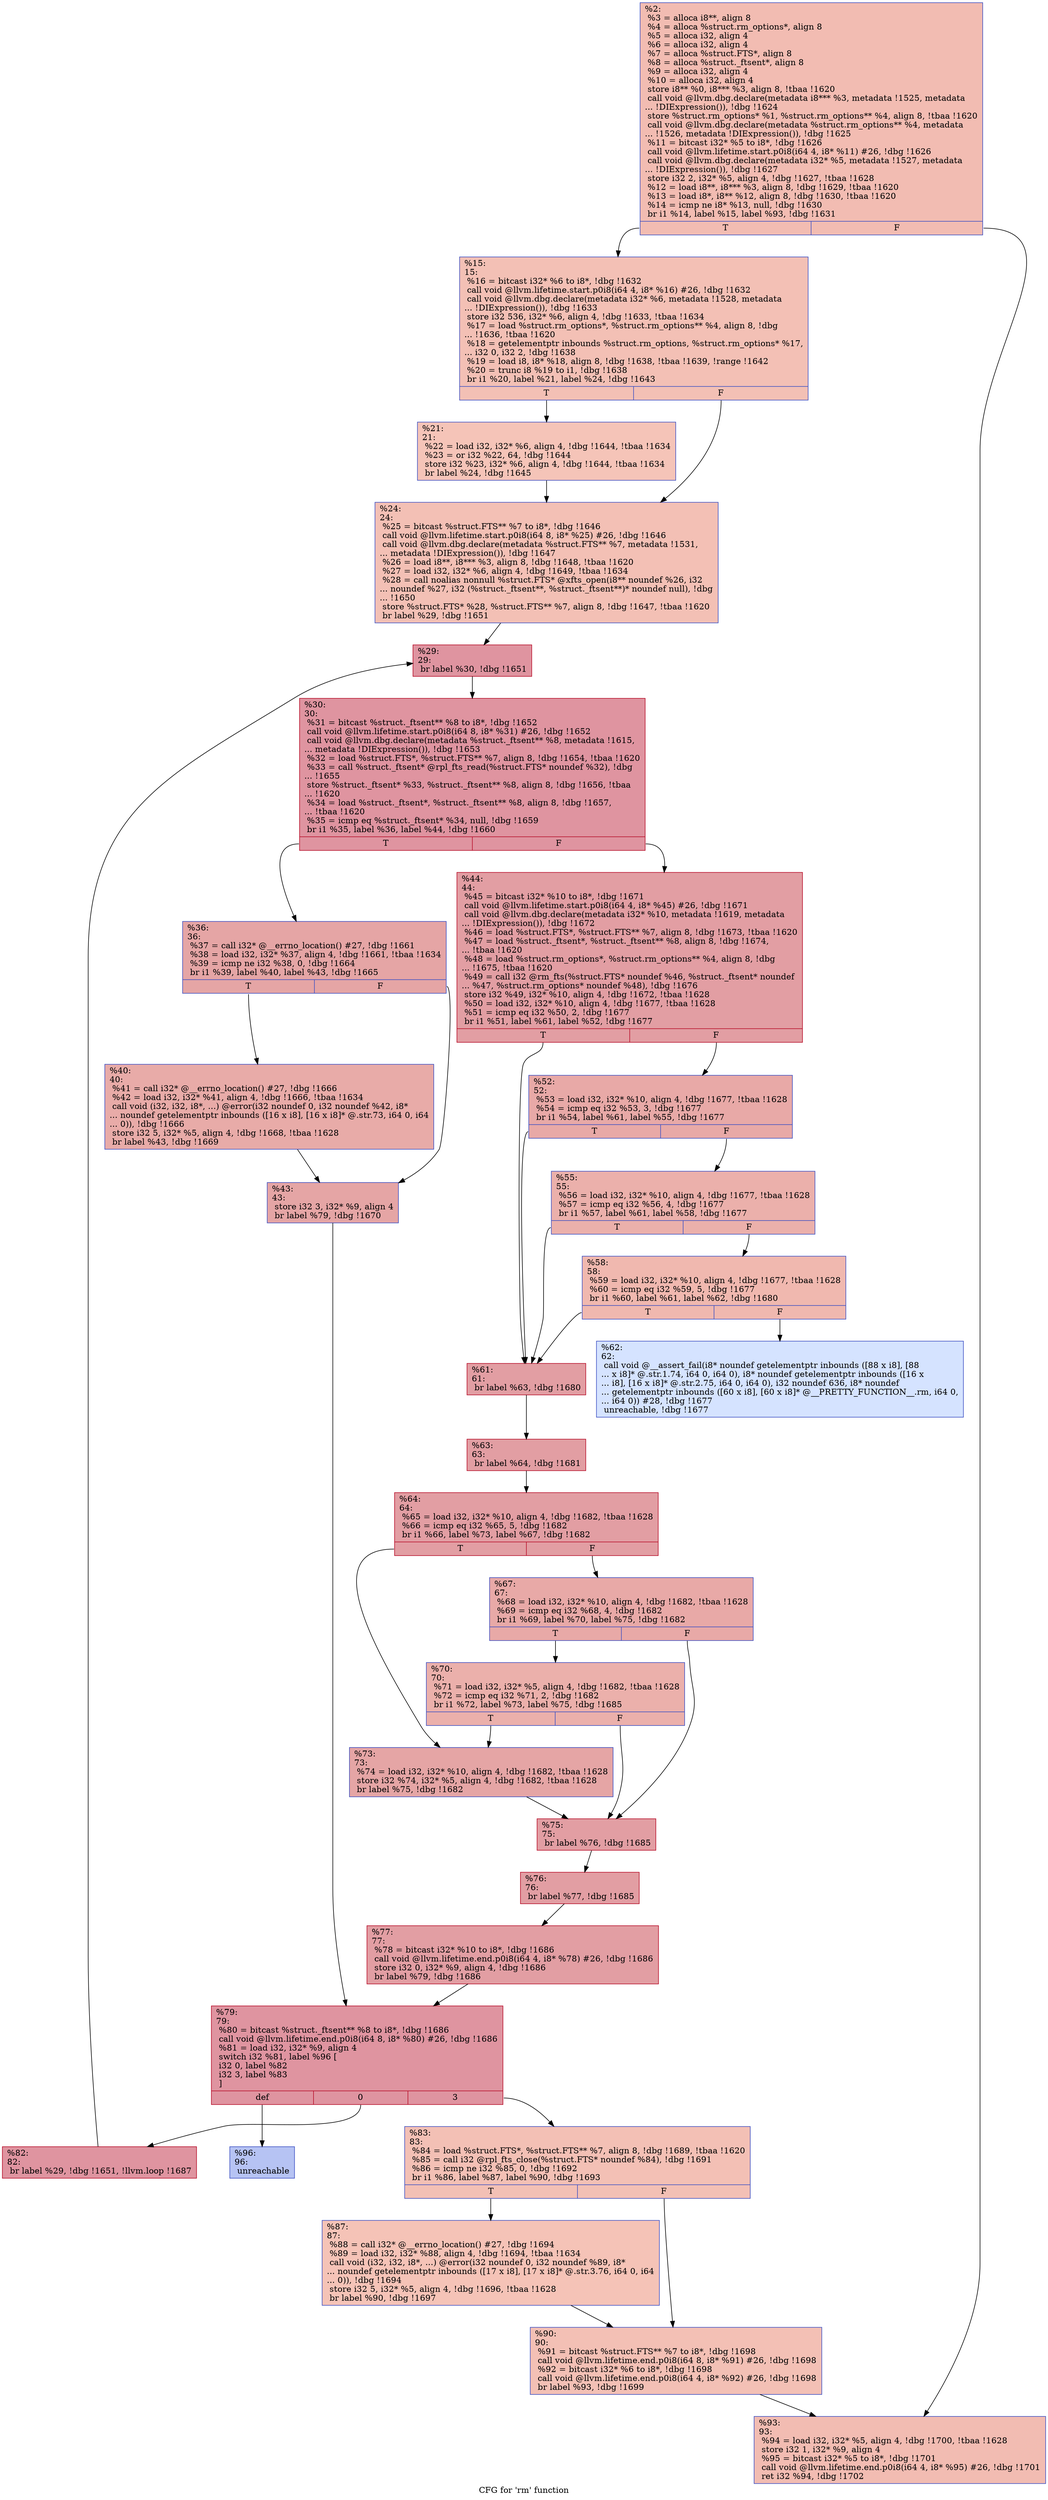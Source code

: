 digraph "CFG for 'rm' function" {
	label="CFG for 'rm' function";

	Node0x10bef70 [shape=record,color="#3d50c3ff", style=filled, fillcolor="#e1675170",label="{%2:\l  %3 = alloca i8**, align 8\l  %4 = alloca %struct.rm_options*, align 8\l  %5 = alloca i32, align 4\l  %6 = alloca i32, align 4\l  %7 = alloca %struct.FTS*, align 8\l  %8 = alloca %struct._ftsent*, align 8\l  %9 = alloca i32, align 4\l  %10 = alloca i32, align 4\l  store i8** %0, i8*** %3, align 8, !tbaa !1620\l  call void @llvm.dbg.declare(metadata i8*** %3, metadata !1525, metadata\l... !DIExpression()), !dbg !1624\l  store %struct.rm_options* %1, %struct.rm_options** %4, align 8, !tbaa !1620\l  call void @llvm.dbg.declare(metadata %struct.rm_options** %4, metadata\l... !1526, metadata !DIExpression()), !dbg !1625\l  %11 = bitcast i32* %5 to i8*, !dbg !1626\l  call void @llvm.lifetime.start.p0i8(i64 4, i8* %11) #26, !dbg !1626\l  call void @llvm.dbg.declare(metadata i32* %5, metadata !1527, metadata\l... !DIExpression()), !dbg !1627\l  store i32 2, i32* %5, align 4, !dbg !1627, !tbaa !1628\l  %12 = load i8**, i8*** %3, align 8, !dbg !1629, !tbaa !1620\l  %13 = load i8*, i8** %12, align 8, !dbg !1630, !tbaa !1620\l  %14 = icmp ne i8* %13, null, !dbg !1630\l  br i1 %14, label %15, label %93, !dbg !1631\l|{<s0>T|<s1>F}}"];
	Node0x10bef70:s0 -> Node0x10bf0c0;
	Node0x10bef70:s1 -> Node0x10bf930;
	Node0x10bf0c0 [shape=record,color="#3d50c3ff", style=filled, fillcolor="#e5705870",label="{%15:\l15:                                               \l  %16 = bitcast i32* %6 to i8*, !dbg !1632\l  call void @llvm.lifetime.start.p0i8(i64 4, i8* %16) #26, !dbg !1632\l  call void @llvm.dbg.declare(metadata i32* %6, metadata !1528, metadata\l... !DIExpression()), !dbg !1633\l  store i32 536, i32* %6, align 4, !dbg !1633, !tbaa !1634\l  %17 = load %struct.rm_options*, %struct.rm_options** %4, align 8, !dbg\l... !1636, !tbaa !1620\l  %18 = getelementptr inbounds %struct.rm_options, %struct.rm_options* %17,\l... i32 0, i32 2, !dbg !1638\l  %19 = load i8, i8* %18, align 8, !dbg !1638, !tbaa !1639, !range !1642\l  %20 = trunc i8 %19 to i1, !dbg !1638\l  br i1 %20, label %21, label %24, !dbg !1643\l|{<s0>T|<s1>F}}"];
	Node0x10bf0c0:s0 -> Node0x10bf110;
	Node0x10bf0c0:s1 -> Node0x10bf160;
	Node0x10bf110 [shape=record,color="#3d50c3ff", style=filled, fillcolor="#e97a5f70",label="{%21:\l21:                                               \l  %22 = load i32, i32* %6, align 4, !dbg !1644, !tbaa !1634\l  %23 = or i32 %22, 64, !dbg !1644\l  store i32 %23, i32* %6, align 4, !dbg !1644, !tbaa !1634\l  br label %24, !dbg !1645\l}"];
	Node0x10bf110 -> Node0x10bf160;
	Node0x10bf160 [shape=record,color="#3d50c3ff", style=filled, fillcolor="#e5705870",label="{%24:\l24:                                               \l  %25 = bitcast %struct.FTS** %7 to i8*, !dbg !1646\l  call void @llvm.lifetime.start.p0i8(i64 8, i8* %25) #26, !dbg !1646\l  call void @llvm.dbg.declare(metadata %struct.FTS** %7, metadata !1531,\l... metadata !DIExpression()), !dbg !1647\l  %26 = load i8**, i8*** %3, align 8, !dbg !1648, !tbaa !1620\l  %27 = load i32, i32* %6, align 4, !dbg !1649, !tbaa !1634\l  %28 = call noalias nonnull %struct.FTS* @xfts_open(i8** noundef %26, i32\l... noundef %27, i32 (%struct._ftsent**, %struct._ftsent**)* noundef null), !dbg\l... !1650\l  store %struct.FTS* %28, %struct.FTS** %7, align 8, !dbg !1647, !tbaa !1620\l  br label %29, !dbg !1651\l}"];
	Node0x10bf160 -> Node0x10bf1b0;
	Node0x10bf1b0 [shape=record,color="#b70d28ff", style=filled, fillcolor="#b70d2870",label="{%29:\l29:                                               \l  br label %30, !dbg !1651\l}"];
	Node0x10bf1b0 -> Node0x10bf200;
	Node0x10bf200 [shape=record,color="#b70d28ff", style=filled, fillcolor="#b70d2870",label="{%30:\l30:                                               \l  %31 = bitcast %struct._ftsent** %8 to i8*, !dbg !1652\l  call void @llvm.lifetime.start.p0i8(i64 8, i8* %31) #26, !dbg !1652\l  call void @llvm.dbg.declare(metadata %struct._ftsent** %8, metadata !1615,\l... metadata !DIExpression()), !dbg !1653\l  %32 = load %struct.FTS*, %struct.FTS** %7, align 8, !dbg !1654, !tbaa !1620\l  %33 = call %struct._ftsent* @rpl_fts_read(%struct.FTS* noundef %32), !dbg\l... !1655\l  store %struct._ftsent* %33, %struct._ftsent** %8, align 8, !dbg !1656, !tbaa\l... !1620\l  %34 = load %struct._ftsent*, %struct._ftsent** %8, align 8, !dbg !1657,\l... !tbaa !1620\l  %35 = icmp eq %struct._ftsent* %34, null, !dbg !1659\l  br i1 %35, label %36, label %44, !dbg !1660\l|{<s0>T|<s1>F}}"];
	Node0x10bf200:s0 -> Node0x10bf250;
	Node0x10bf200:s1 -> Node0x10bf340;
	Node0x10bf250 [shape=record,color="#3d50c3ff", style=filled, fillcolor="#c5333470",label="{%36:\l36:                                               \l  %37 = call i32* @__errno_location() #27, !dbg !1661\l  %38 = load i32, i32* %37, align 4, !dbg !1661, !tbaa !1634\l  %39 = icmp ne i32 %38, 0, !dbg !1664\l  br i1 %39, label %40, label %43, !dbg !1665\l|{<s0>T|<s1>F}}"];
	Node0x10bf250:s0 -> Node0x10bf2a0;
	Node0x10bf250:s1 -> Node0x10bf2f0;
	Node0x10bf2a0 [shape=record,color="#3d50c3ff", style=filled, fillcolor="#cc403a70",label="{%40:\l40:                                               \l  %41 = call i32* @__errno_location() #27, !dbg !1666\l  %42 = load i32, i32* %41, align 4, !dbg !1666, !tbaa !1634\l  call void (i32, i32, i8*, ...) @error(i32 noundef 0, i32 noundef %42, i8*\l... noundef getelementptr inbounds ([16 x i8], [16 x i8]* @.str.73, i64 0, i64\l... 0)), !dbg !1666\l  store i32 5, i32* %5, align 4, !dbg !1668, !tbaa !1628\l  br label %43, !dbg !1669\l}"];
	Node0x10bf2a0 -> Node0x10bf2f0;
	Node0x10bf2f0 [shape=record,color="#3d50c3ff", style=filled, fillcolor="#c5333470",label="{%43:\l43:                                               \l  store i32 3, i32* %9, align 4\l  br label %79, !dbg !1670\l}"];
	Node0x10bf2f0 -> Node0x10bf7a0;
	Node0x10bf340 [shape=record,color="#b70d28ff", style=filled, fillcolor="#be242e70",label="{%44:\l44:                                               \l  %45 = bitcast i32* %10 to i8*, !dbg !1671\l  call void @llvm.lifetime.start.p0i8(i64 4, i8* %45) #26, !dbg !1671\l  call void @llvm.dbg.declare(metadata i32* %10, metadata !1619, metadata\l... !DIExpression()), !dbg !1672\l  %46 = load %struct.FTS*, %struct.FTS** %7, align 8, !dbg !1673, !tbaa !1620\l  %47 = load %struct._ftsent*, %struct._ftsent** %8, align 8, !dbg !1674,\l... !tbaa !1620\l  %48 = load %struct.rm_options*, %struct.rm_options** %4, align 8, !dbg\l... !1675, !tbaa !1620\l  %49 = call i32 @rm_fts(%struct.FTS* noundef %46, %struct._ftsent* noundef\l... %47, %struct.rm_options* noundef %48), !dbg !1676\l  store i32 %49, i32* %10, align 4, !dbg !1672, !tbaa !1628\l  %50 = load i32, i32* %10, align 4, !dbg !1677, !tbaa !1628\l  %51 = icmp eq i32 %50, 2, !dbg !1677\l  br i1 %51, label %61, label %52, !dbg !1677\l|{<s0>T|<s1>F}}"];
	Node0x10bf340:s0 -> Node0x10bf480;
	Node0x10bf340:s1 -> Node0x10bf390;
	Node0x10bf390 [shape=record,color="#3d50c3ff", style=filled, fillcolor="#ca3b3770",label="{%52:\l52:                                               \l  %53 = load i32, i32* %10, align 4, !dbg !1677, !tbaa !1628\l  %54 = icmp eq i32 %53, 3, !dbg !1677\l  br i1 %54, label %61, label %55, !dbg !1677\l|{<s0>T|<s1>F}}"];
	Node0x10bf390:s0 -> Node0x10bf480;
	Node0x10bf390:s1 -> Node0x10bf3e0;
	Node0x10bf3e0 [shape=record,color="#3d50c3ff", style=filled, fillcolor="#d24b4070",label="{%55:\l55:                                               \l  %56 = load i32, i32* %10, align 4, !dbg !1677, !tbaa !1628\l  %57 = icmp eq i32 %56, 4, !dbg !1677\l  br i1 %57, label %61, label %58, !dbg !1677\l|{<s0>T|<s1>F}}"];
	Node0x10bf3e0:s0 -> Node0x10bf480;
	Node0x10bf3e0:s1 -> Node0x10bf430;
	Node0x10bf430 [shape=record,color="#3d50c3ff", style=filled, fillcolor="#dc5d4a70",label="{%58:\l58:                                               \l  %59 = load i32, i32* %10, align 4, !dbg !1677, !tbaa !1628\l  %60 = icmp eq i32 %59, 5, !dbg !1677\l  br i1 %60, label %61, label %62, !dbg !1680\l|{<s0>T|<s1>F}}"];
	Node0x10bf430:s0 -> Node0x10bf480;
	Node0x10bf430:s1 -> Node0x10bf4d0;
	Node0x10bf480 [shape=record,color="#b70d28ff", style=filled, fillcolor="#be242e70",label="{%61:\l61:                                               \l  br label %63, !dbg !1680\l}"];
	Node0x10bf480 -> Node0x10bf520;
	Node0x10bf4d0 [shape=record,color="#3d50c3ff", style=filled, fillcolor="#a1c0ff70",label="{%62:\l62:                                               \l  call void @__assert_fail(i8* noundef getelementptr inbounds ([88 x i8], [88\l... x i8]* @.str.1.74, i64 0, i64 0), i8* noundef getelementptr inbounds ([16 x\l... i8], [16 x i8]* @.str.2.75, i64 0, i64 0), i32 noundef 636, i8* noundef\l... getelementptr inbounds ([60 x i8], [60 x i8]* @__PRETTY_FUNCTION__.rm, i64 0,\l... i64 0)) #28, !dbg !1677\l  unreachable, !dbg !1677\l}"];
	Node0x10bf520 [shape=record,color="#b70d28ff", style=filled, fillcolor="#be242e70",label="{%63:\l63:                                               \l  br label %64, !dbg !1681\l}"];
	Node0x10bf520 -> Node0x10bf570;
	Node0x10bf570 [shape=record,color="#b70d28ff", style=filled, fillcolor="#be242e70",label="{%64:\l64:                                               \l  %65 = load i32, i32* %10, align 4, !dbg !1682, !tbaa !1628\l  %66 = icmp eq i32 %65, 5, !dbg !1682\l  br i1 %66, label %73, label %67, !dbg !1682\l|{<s0>T|<s1>F}}"];
	Node0x10bf570:s0 -> Node0x10bf660;
	Node0x10bf570:s1 -> Node0x10bf5c0;
	Node0x10bf5c0 [shape=record,color="#3d50c3ff", style=filled, fillcolor="#ca3b3770",label="{%67:\l67:                                               \l  %68 = load i32, i32* %10, align 4, !dbg !1682, !tbaa !1628\l  %69 = icmp eq i32 %68, 4, !dbg !1682\l  br i1 %69, label %70, label %75, !dbg !1682\l|{<s0>T|<s1>F}}"];
	Node0x10bf5c0:s0 -> Node0x10bf610;
	Node0x10bf5c0:s1 -> Node0x10bf6b0;
	Node0x10bf610 [shape=record,color="#3d50c3ff", style=filled, fillcolor="#d24b4070",label="{%70:\l70:                                               \l  %71 = load i32, i32* %5, align 4, !dbg !1682, !tbaa !1628\l  %72 = icmp eq i32 %71, 2, !dbg !1682\l  br i1 %72, label %73, label %75, !dbg !1685\l|{<s0>T|<s1>F}}"];
	Node0x10bf610:s0 -> Node0x10bf660;
	Node0x10bf610:s1 -> Node0x10bf6b0;
	Node0x10bf660 [shape=record,color="#3d50c3ff", style=filled, fillcolor="#c5333470",label="{%73:\l73:                                               \l  %74 = load i32, i32* %10, align 4, !dbg !1682, !tbaa !1628\l  store i32 %74, i32* %5, align 4, !dbg !1682, !tbaa !1628\l  br label %75, !dbg !1682\l}"];
	Node0x10bf660 -> Node0x10bf6b0;
	Node0x10bf6b0 [shape=record,color="#b70d28ff", style=filled, fillcolor="#be242e70",label="{%75:\l75:                                               \l  br label %76, !dbg !1685\l}"];
	Node0x10bf6b0 -> Node0x10bf700;
	Node0x10bf700 [shape=record,color="#b70d28ff", style=filled, fillcolor="#be242e70",label="{%76:\l76:                                               \l  br label %77, !dbg !1685\l}"];
	Node0x10bf700 -> Node0x10bf750;
	Node0x10bf750 [shape=record,color="#b70d28ff", style=filled, fillcolor="#be242e70",label="{%77:\l77:                                               \l  %78 = bitcast i32* %10 to i8*, !dbg !1686\l  call void @llvm.lifetime.end.p0i8(i64 4, i8* %78) #26, !dbg !1686\l  store i32 0, i32* %9, align 4, !dbg !1686\l  br label %79, !dbg !1686\l}"];
	Node0x10bf750 -> Node0x10bf7a0;
	Node0x10bf7a0 [shape=record,color="#b70d28ff", style=filled, fillcolor="#b70d2870",label="{%79:\l79:                                               \l  %80 = bitcast %struct._ftsent** %8 to i8*, !dbg !1686\l  call void @llvm.lifetime.end.p0i8(i64 8, i8* %80) #26, !dbg !1686\l  %81 = load i32, i32* %9, align 4\l  switch i32 %81, label %96 [\l    i32 0, label %82\l    i32 3, label %83\l  ]\l|{<s0>def|<s1>0|<s2>3}}"];
	Node0x10bf7a0:s0 -> Node0x10bf980;
	Node0x10bf7a0:s1 -> Node0x10bf7f0;
	Node0x10bf7a0:s2 -> Node0x10bf840;
	Node0x10bf7f0 [shape=record,color="#b70d28ff", style=filled, fillcolor="#b70d2870",label="{%82:\l82:                                               \l  br label %29, !dbg !1651, !llvm.loop !1687\l}"];
	Node0x10bf7f0 -> Node0x10bf1b0;
	Node0x10bf840 [shape=record,color="#3d50c3ff", style=filled, fillcolor="#e5705870",label="{%83:\l83:                                               \l  %84 = load %struct.FTS*, %struct.FTS** %7, align 8, !dbg !1689, !tbaa !1620\l  %85 = call i32 @rpl_fts_close(%struct.FTS* noundef %84), !dbg !1691\l  %86 = icmp ne i32 %85, 0, !dbg !1692\l  br i1 %86, label %87, label %90, !dbg !1693\l|{<s0>T|<s1>F}}"];
	Node0x10bf840:s0 -> Node0x10bf890;
	Node0x10bf840:s1 -> Node0x10bf8e0;
	Node0x10bf890 [shape=record,color="#3d50c3ff", style=filled, fillcolor="#e8765c70",label="{%87:\l87:                                               \l  %88 = call i32* @__errno_location() #27, !dbg !1694\l  %89 = load i32, i32* %88, align 4, !dbg !1694, !tbaa !1634\l  call void (i32, i32, i8*, ...) @error(i32 noundef 0, i32 noundef %89, i8*\l... noundef getelementptr inbounds ([17 x i8], [17 x i8]* @.str.3.76, i64 0, i64\l... 0)), !dbg !1694\l  store i32 5, i32* %5, align 4, !dbg !1696, !tbaa !1628\l  br label %90, !dbg !1697\l}"];
	Node0x10bf890 -> Node0x10bf8e0;
	Node0x10bf8e0 [shape=record,color="#3d50c3ff", style=filled, fillcolor="#e5705870",label="{%90:\l90:                                               \l  %91 = bitcast %struct.FTS** %7 to i8*, !dbg !1698\l  call void @llvm.lifetime.end.p0i8(i64 8, i8* %91) #26, !dbg !1698\l  %92 = bitcast i32* %6 to i8*, !dbg !1698\l  call void @llvm.lifetime.end.p0i8(i64 4, i8* %92) #26, !dbg !1698\l  br label %93, !dbg !1699\l}"];
	Node0x10bf8e0 -> Node0x10bf930;
	Node0x10bf930 [shape=record,color="#3d50c3ff", style=filled, fillcolor="#e1675170",label="{%93:\l93:                                               \l  %94 = load i32, i32* %5, align 4, !dbg !1700, !tbaa !1628\l  store i32 1, i32* %9, align 4\l  %95 = bitcast i32* %5 to i8*, !dbg !1701\l  call void @llvm.lifetime.end.p0i8(i64 4, i8* %95) #26, !dbg !1701\l  ret i32 %94, !dbg !1702\l}"];
	Node0x10bf980 [shape=record,color="#3d50c3ff", style=filled, fillcolor="#5977e370",label="{%96:\l96:                                               \l  unreachable\l}"];
}
